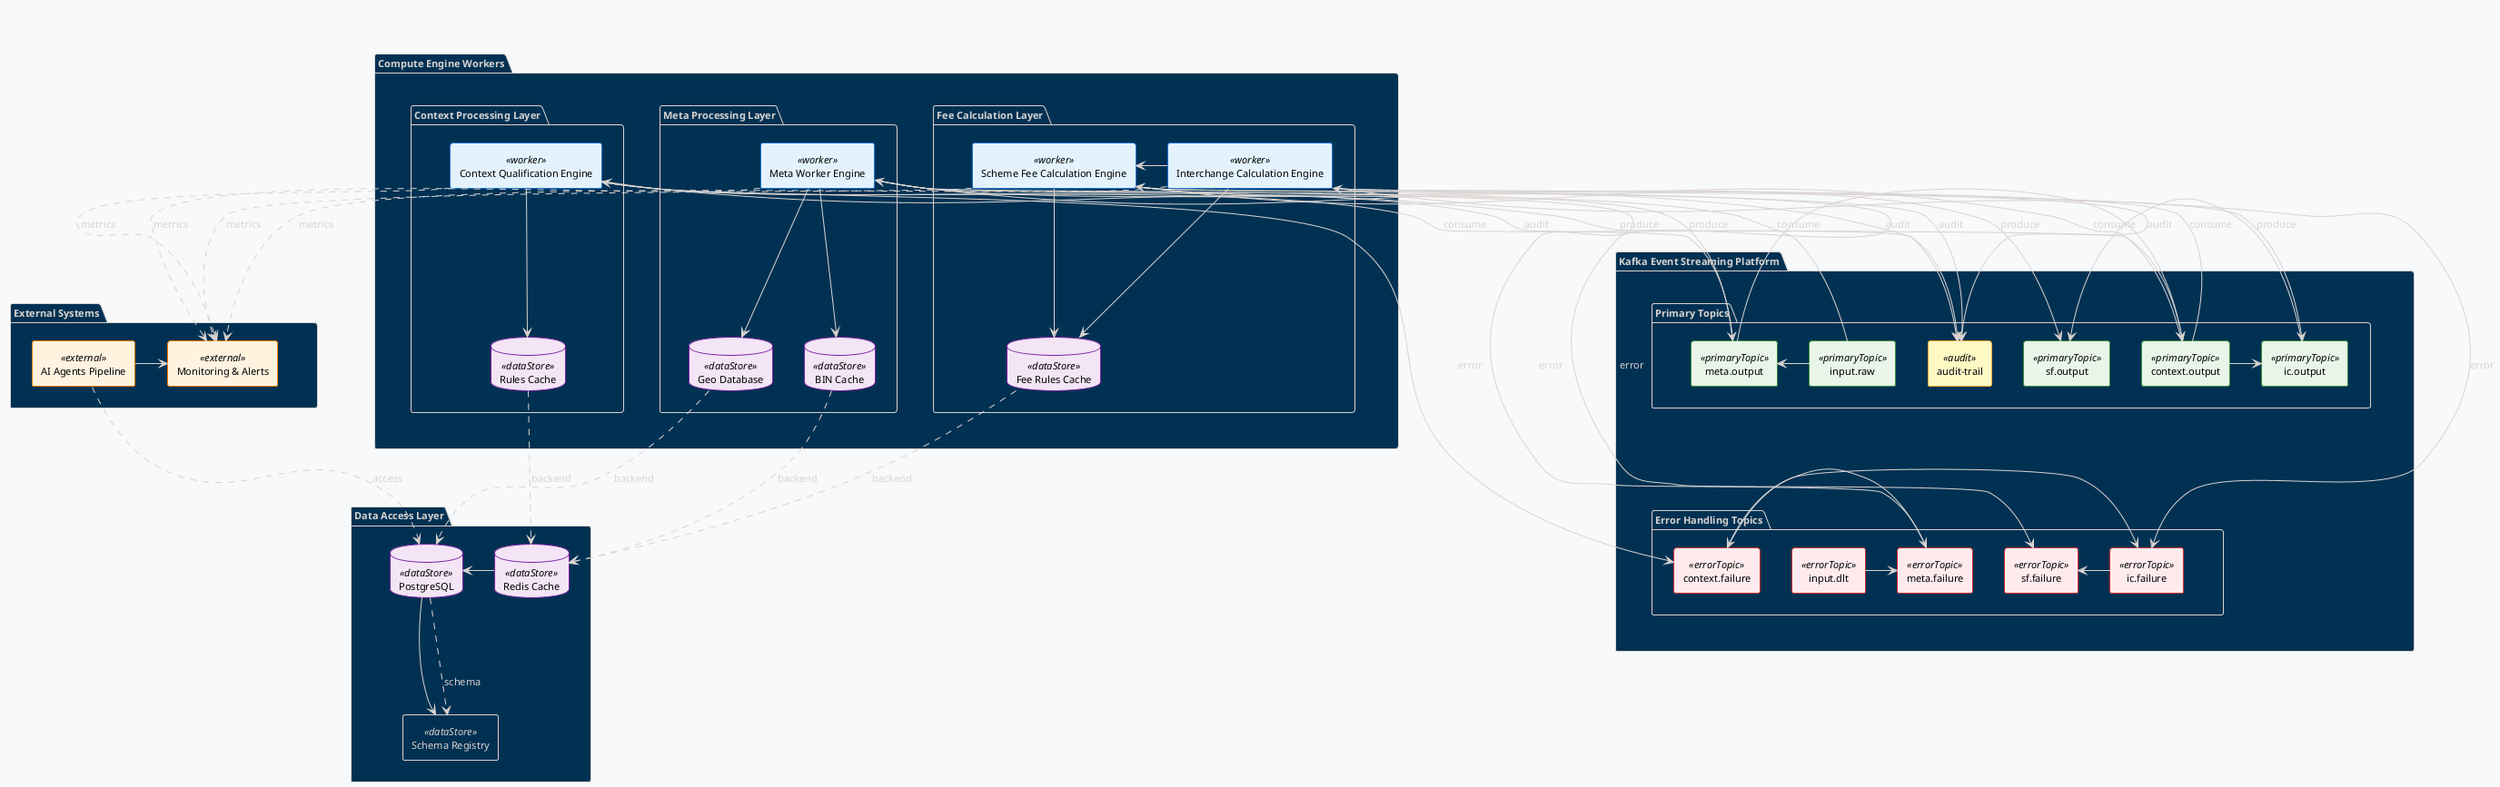 @startuml KafkaArchitecture
!theme blueprint
skinparam backgroundColor #f8f9fa
skinparam defaultFontSize 11
skinparam defaultFontName Arial

' Define custom colors and styles
skinparam rectangle {
    BackgroundColor<<worker>> #e3f2fd
    BorderColor<<worker>> #1976d2
    FontColor<<worker>> #000000
}

skinparam rectangle {
    BackgroundColor<<primaryTopic>> #e8f5e8
    BorderColor<<primaryTopic>> #388e3c
    FontColor<<primaryTopic>> #000000
}

skinparam rectangle {
    BackgroundColor<<errorTopic>> #ffebee
    BorderColor<<errorTopic>> #d32f2f
    FontColor<<errorTopic>> #000000
}

skinparam database {
    BackgroundColor<<dataStore>> #f3e5f5
    BorderColor<<dataStore>> #7b1fa2
    FontColor<<dataStore>> #000000
}

skinparam rectangle {
    BackgroundColor<<external>> #fff3e0
    BorderColor<<external>> #f57c00
    FontColor<<external>> #000000
}

skinparam rectangle {
    BackgroundColor<<audit>> #fff9c4
    BorderColor<<audit>> #f9a825
    FontColor<<audit>> #000000
}

' Architecture Layout
package "Kafka Event Streaming Platform" as KafkaLayer {
    
    package "Primary Topics" as PrimaryTopics {
        rectangle "input.raw" as K1 <<primaryTopic>>
        rectangle "meta.output" as K2 <<primaryTopic>>
        rectangle "context.output" as K3 <<primaryTopic>>
        rectangle "ic.output" as K4 <<primaryTopic>>
        rectangle "sf.output" as K5 <<primaryTopic>>
        rectangle "audit-trail" as K6 <<audit>>
        
        K1 -right-> K2
        K2 -right-> K3
        K3 -right-> K4
        K4 -right-> K5
    }
    
    package "Error Handling Topics" as ErrorTopics {
        rectangle "input.dlt" as E1 <<errorTopic>>
        rectangle "meta.failure" as E2 <<errorTopic>>
        rectangle "context.failure" as E3 <<errorTopic>>
        rectangle "ic.failure" as E4 <<errorTopic>>
        rectangle "sf.failure" as E5 <<errorTopic>>
        
        E1 -right-> E2
        E2 -right-> E3
        E3 -right-> E4
        E4 -right-> E5
    }
}

package "Compute Engine Workers" as ComputeLayer {
    
    package "Meta Processing Layer" as MetaLayer {
        rectangle "Meta Worker Engine" as MW <<worker>>
        database "BIN Cache" as MW_CACHE <<dataStore>>
        database "Geo Database" as MW_DB <<dataStore>>
        
        MW -down-> MW_CACHE
        MW -down-> MW_DB
    }
    
    package "Context Processing Layer" as ContextLayer {
        rectangle "Context Qualification Engine" as CW <<worker>>
        database "Rules Cache" as CW_CACHE <<dataStore>>
        
        CW -down-> CW_CACHE
    }
    
    package "Fee Calculation Layer" as FeeLayer {
        rectangle "Interchange Calculation Engine" as ICW <<worker>>
        rectangle "Scheme Fee Calculation Engine" as SFW <<worker>>
        database "Fee Rules Cache" as SHARED_CACHE <<dataStore>>
        
        ICW -down-> SHARED_CACHE
        SFW -down-> SHARED_CACHE
        ICW -right-> SFW
    }
}

package "Data Access Layer" as DataLayer {
    database "Redis Cache" as REDIS <<dataStore>>
    database "PostgreSQL" as POSTGRES <<dataStore>>
    rectangle "Schema Registry" as SCHEMA_REG <<dataStore>>
    
    REDIS -right-> POSTGRES
    POSTGRES -right-> SCHEMA_REG
}

package "External Systems" as ExternalLayer {
    rectangle "AI Agents Pipeline" as AI_PIPELINE <<external>>
    rectangle "Monitoring & Alerts" as MONITORING <<external>>
    
    AI_PIPELINE -right-> MONITORING
}

' Primary Data Flow (solid arrows)
K1 --> MW : "consume"
MW --> K2 : "produce"
MW --> E2 : "error"

K2 --> CW : "consume"
CW --> K3 : "produce"
CW --> E3 : "error"

K3 --> ICW : "consume"
K3 --> SFW : "consume"
ICW --> K4 : "produce"
ICW --> E4 : "error"
SFW --> K5 : "produce"
SFW --> E5 : "error"

' Audit Trail Flow
MW --> K6 : "audit"
CW --> K6 : "audit"
ICW --> K6 : "audit"
SFW --> K6 : "audit"

' Cache Dependencies (dotted arrows)
MW_CACHE ..> REDIS : "backend"
CW_CACHE ..> REDIS : "backend"
SHARED_CACHE ..> REDIS : "backend"
MW_DB ..> POSTGRES : "backend"

' External Dependencies
AI_PIPELINE ..> POSTGRES : "access"
POSTGRES ..> SCHEMA_REG : "schema"

' Monitoring Connections
MW ..> MONITORING : "metrics"
CW ..> MONITORING : "metrics"
ICW ..> MONITORING : "metrics"
SFW ..> MONITORING : "metrics"

' Layout hints for better organization
MetaLayer -[hidden]right-> ContextLayer
ContextLayer -[hidden]right-> FeeLayer

PrimaryTopics -[hidden]down-> ErrorTopics
KafkaLayer -[hidden]down-> ComputeLayer
ComputeLayer -[hidden]down-> DataLayer
DataLayer -[hidden]down-> ExternalLayer

@enduml